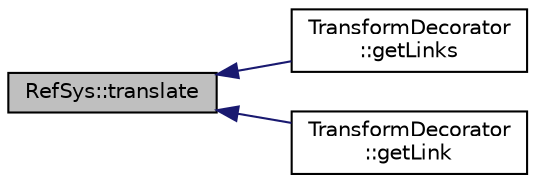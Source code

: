 digraph "RefSys::translate"
{
  edge [fontname="Helvetica",fontsize="10",labelfontname="Helvetica",labelfontsize="10"];
  node [fontname="Helvetica",fontsize="10",shape=record];
  rankdir="LR";
  Node1 [label="RefSys::translate",height=0.2,width=0.4,color="black", fillcolor="grey75", style="filled" fontcolor="black"];
  Node1 -> Node2 [dir="back",color="midnightblue",fontsize="10",style="solid",fontname="Helvetica"];
  Node2 [label="TransformDecorator\l::getLinks",height=0.2,width=0.4,color="black", fillcolor="white", style="filled",URL="$classTransformDecorator.html#a5ecdeb6ea7f0a75928fcd5260378c6d8"];
  Node1 -> Node3 [dir="back",color="midnightblue",fontsize="10",style="solid",fontname="Helvetica"];
  Node3 [label="TransformDecorator\l::getLink",height=0.2,width=0.4,color="black", fillcolor="white", style="filled",URL="$classTransformDecorator.html#a2ef0f71beae424dd67ebbeb378015ee8"];
}
